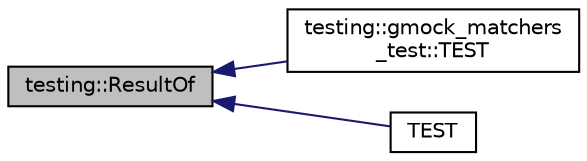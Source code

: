 digraph "testing::ResultOf"
{
  edge [fontname="Helvetica",fontsize="10",labelfontname="Helvetica",labelfontsize="10"];
  node [fontname="Helvetica",fontsize="10",shape=record];
  rankdir="LR";
  Node1295 [label="testing::ResultOf",height=0.2,width=0.4,color="black", fillcolor="grey75", style="filled", fontcolor="black"];
  Node1295 -> Node1296 [dir="back",color="midnightblue",fontsize="10",style="solid",fontname="Helvetica"];
  Node1296 [label="testing::gmock_matchers\l_test::TEST",height=0.2,width=0.4,color="black", fillcolor="white", style="filled",URL="$d5/de1/namespacetesting_1_1gmock__matchers__test.html#a5aea17c7d3dd74cbc0cbf181b3a9e5f8"];
  Node1295 -> Node1297 [dir="back",color="midnightblue",fontsize="10",style="solid",fontname="Helvetica"];
  Node1297 [label="TEST",height=0.2,width=0.4,color="black", fillcolor="white", style="filled",URL="$d8/dce/gmock__link__test_8h.html#aa76ccb0b23625c6e67224dc93775c260"];
}
